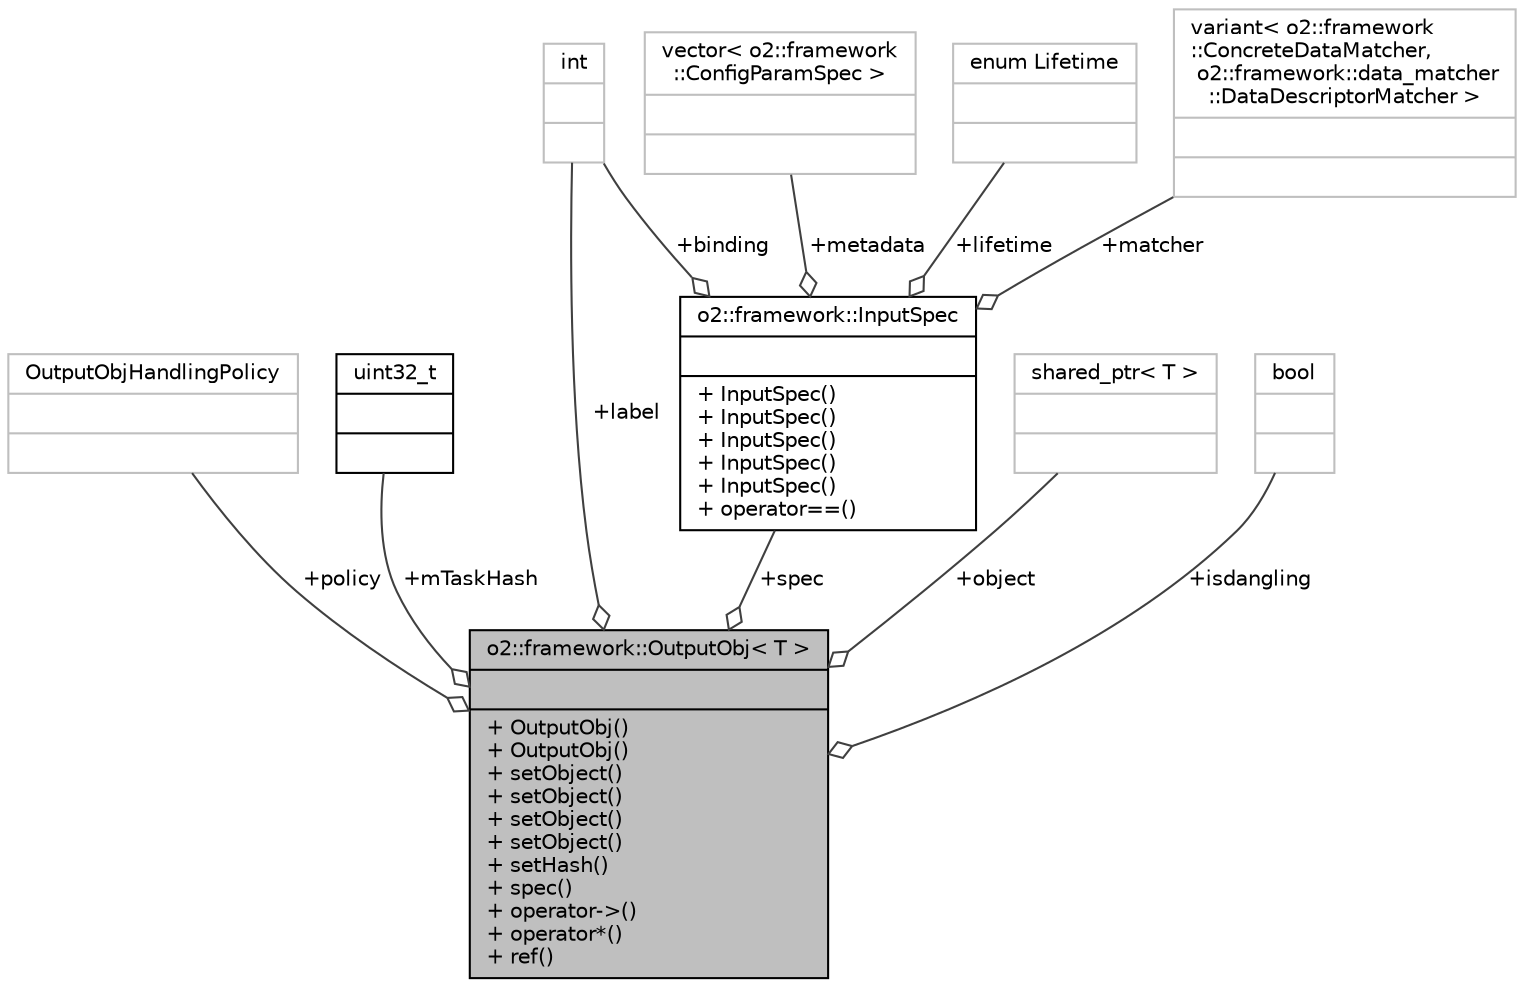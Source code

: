 digraph "o2::framework::OutputObj&lt; T &gt;"
{
 // INTERACTIVE_SVG=YES
  bgcolor="transparent";
  edge [fontname="Helvetica",fontsize="10",labelfontname="Helvetica",labelfontsize="10"];
  node [fontname="Helvetica",fontsize="10",shape=record];
  Node17 [label="{o2::framework::OutputObj\< T \>\n||+ OutputObj()\l+ OutputObj()\l+ setObject()\l+ setObject()\l+ setObject()\l+ setObject()\l+ setHash()\l+ spec()\l+ operator-\>()\l+ operator*()\l+ ref()\l}",height=0.2,width=0.4,color="black", fillcolor="grey75", style="filled", fontcolor="black"];
  Node18 -> Node17 [color="grey25",fontsize="10",style="solid",label=" +policy" ,arrowhead="odiamond",fontname="Helvetica"];
  Node18 [label="{OutputObjHandlingPolicy\n||}",height=0.2,width=0.4,color="grey75"];
  Node19 -> Node17 [color="grey25",fontsize="10",style="solid",label=" +mTaskHash" ,arrowhead="odiamond",fontname="Helvetica"];
  Node19 [label="{uint32_t\n||}",height=0.2,width=0.4,color="black",URL="$d3/d87/classuint32__t.html"];
  Node20 -> Node17 [color="grey25",fontsize="10",style="solid",label=" +label" ,arrowhead="odiamond",fontname="Helvetica"];
  Node20 [label="{int\n||}",height=0.2,width=0.4,color="grey75"];
  Node21 -> Node17 [color="grey25",fontsize="10",style="solid",label=" +object" ,arrowhead="odiamond",fontname="Helvetica"];
  Node21 [label="{shared_ptr\< T \>\n||}",height=0.2,width=0.4,color="grey75"];
  Node22 -> Node17 [color="grey25",fontsize="10",style="solid",label=" +isdangling" ,arrowhead="odiamond",fontname="Helvetica"];
  Node22 [label="{bool\n||}",height=0.2,width=0.4,color="grey75"];
  Node23 -> Node17 [color="grey25",fontsize="10",style="solid",label=" +spec" ,arrowhead="odiamond",fontname="Helvetica"];
  Node23 [label="{o2::framework::InputSpec\n||+ InputSpec()\l+ InputSpec()\l+ InputSpec()\l+ InputSpec()\l+ InputSpec()\l+ operator==()\l}",height=0.2,width=0.4,color="black",URL="$da/d96/structo2_1_1framework_1_1InputSpec.html"];
  Node24 -> Node23 [color="grey25",fontsize="10",style="solid",label=" +metadata" ,arrowhead="odiamond",fontname="Helvetica"];
  Node24 [label="{vector\< o2::framework\l::ConfigParamSpec \>\n||}",height=0.2,width=0.4,color="grey75"];
  Node25 -> Node23 [color="grey25",fontsize="10",style="solid",label=" +lifetime" ,arrowhead="odiamond",fontname="Helvetica"];
  Node25 [label="{enum Lifetime\n||}",height=0.2,width=0.4,color="grey75"];
  Node26 -> Node23 [color="grey25",fontsize="10",style="solid",label=" +matcher" ,arrowhead="odiamond",fontname="Helvetica"];
  Node26 [label="{variant\< o2::framework\l::ConcreteDataMatcher,\l o2::framework::data_matcher\l::DataDescriptorMatcher \>\n||}",height=0.2,width=0.4,color="grey75"];
  Node20 -> Node23 [color="grey25",fontsize="10",style="solid",label=" +binding" ,arrowhead="odiamond",fontname="Helvetica"];
}
